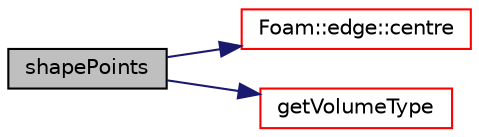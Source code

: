 digraph "shapePoints"
{
  bgcolor="transparent";
  edge [fontname="Helvetica",fontsize="10",labelfontname="Helvetica",labelfontsize="10"];
  node [fontname="Helvetica",fontsize="10",shape=record];
  rankdir="LR";
  Node52 [label="shapePoints",height=0.2,width=0.4,color="black", fillcolor="grey75", style="filled", fontcolor="black"];
  Node52 -> Node53 [color="midnightblue",fontsize="10",style="solid",fontname="Helvetica"];
  Node53 [label="Foam::edge::centre",height=0.2,width=0.4,color="red",URL="$a28361.html#a87a4cbbb775d06be2c2f27bdab4ddb04",tooltip="Return centre (centroid) "];
  Node52 -> Node57 [color="midnightblue",fontsize="10",style="solid",fontname="Helvetica"];
  Node57 [label="getVolumeType",height=0.2,width=0.4,color="red",URL="$a26161.html#ae4e5c7ae1e92278b1bd77034030b4f0f",tooltip="Get type (inside,outside,mixed,unknown) of point w.r.t. surface. "];
}
